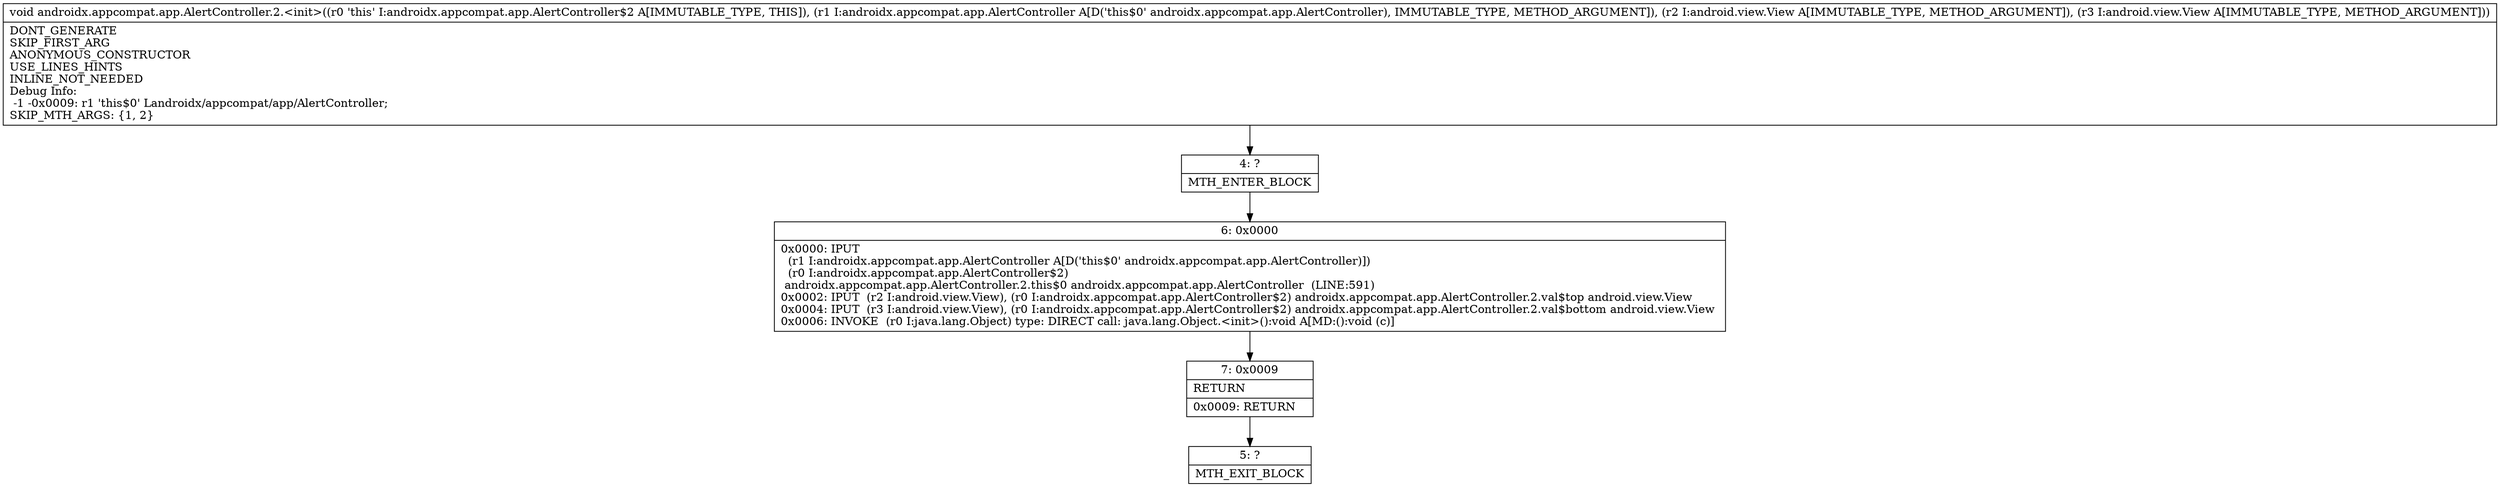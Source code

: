 digraph "CFG forandroidx.appcompat.app.AlertController.2.\<init\>(Landroidx\/appcompat\/app\/AlertController;Landroid\/view\/View;Landroid\/view\/View;)V" {
Node_4 [shape=record,label="{4\:\ ?|MTH_ENTER_BLOCK\l}"];
Node_6 [shape=record,label="{6\:\ 0x0000|0x0000: IPUT  \l  (r1 I:androidx.appcompat.app.AlertController A[D('this$0' androidx.appcompat.app.AlertController)])\l  (r0 I:androidx.appcompat.app.AlertController$2)\l androidx.appcompat.app.AlertController.2.this$0 androidx.appcompat.app.AlertController  (LINE:591)\l0x0002: IPUT  (r2 I:android.view.View), (r0 I:androidx.appcompat.app.AlertController$2) androidx.appcompat.app.AlertController.2.val$top android.view.View \l0x0004: IPUT  (r3 I:android.view.View), (r0 I:androidx.appcompat.app.AlertController$2) androidx.appcompat.app.AlertController.2.val$bottom android.view.View \l0x0006: INVOKE  (r0 I:java.lang.Object) type: DIRECT call: java.lang.Object.\<init\>():void A[MD:():void (c)]\l}"];
Node_7 [shape=record,label="{7\:\ 0x0009|RETURN\l|0x0009: RETURN   \l}"];
Node_5 [shape=record,label="{5\:\ ?|MTH_EXIT_BLOCK\l}"];
MethodNode[shape=record,label="{void androidx.appcompat.app.AlertController.2.\<init\>((r0 'this' I:androidx.appcompat.app.AlertController$2 A[IMMUTABLE_TYPE, THIS]), (r1 I:androidx.appcompat.app.AlertController A[D('this$0' androidx.appcompat.app.AlertController), IMMUTABLE_TYPE, METHOD_ARGUMENT]), (r2 I:android.view.View A[IMMUTABLE_TYPE, METHOD_ARGUMENT]), (r3 I:android.view.View A[IMMUTABLE_TYPE, METHOD_ARGUMENT]))  | DONT_GENERATE\lSKIP_FIRST_ARG\lANONYMOUS_CONSTRUCTOR\lUSE_LINES_HINTS\lINLINE_NOT_NEEDED\lDebug Info:\l  \-1 \-0x0009: r1 'this$0' Landroidx\/appcompat\/app\/AlertController;\lSKIP_MTH_ARGS: \{1, 2\}\l}"];
MethodNode -> Node_4;Node_4 -> Node_6;
Node_6 -> Node_7;
Node_7 -> Node_5;
}

